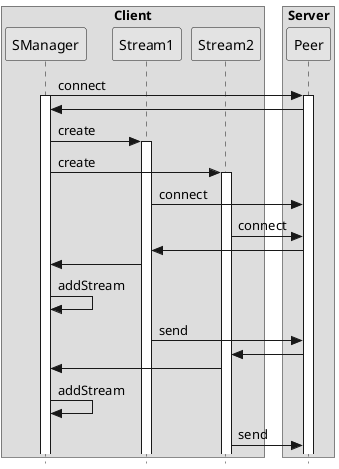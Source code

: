 @startuml
hide footbox
skinparam monochrome true
skinparam style strictuml
skinparam defaultFontName Consolas
box "Client" 
participant "SManager" as sm
participant "Stream1" as s1
participant "Stream2" as s2
end box
box "Server"
participant "Peer" as p
end box

sm -> p: connect
activate sm
activate p
p -> sm
sm -> s1: create
activate s1
sm -> s2: create
activate s2
s1 -> p: connect
s2 -> p: connect
p -> s1
s1 -> sm
sm -> sm: addStream
s1 -> p: send
p -> s2
s2 -> sm
sm -> sm: addStream

s2 -> p: send

@enduml